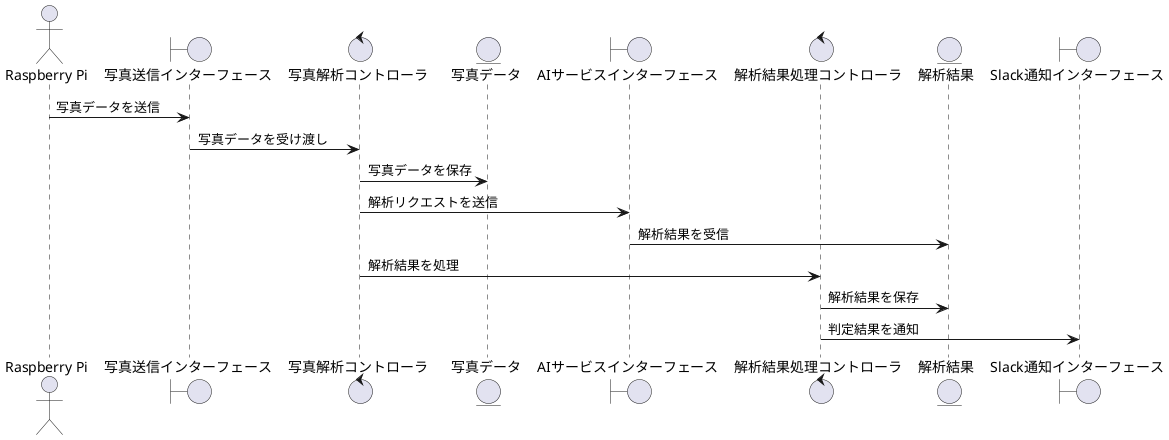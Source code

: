 @startuml
actor "Raspberry Pi" as Raspi
boundary "写真送信インターフェース" as PhotoInterface
control "写真解析コントローラ" as PhotoController
entity "写真データ" as PhotoData
boundary "AIサービスインターフェース" as AIInterface
control "解析結果処理コントローラ" as ResultController
entity "解析結果" as AnalysisResult
boundary "Slack通知インターフェース" as SlackInterface

Raspi -> PhotoInterface : 写真データを送信
PhotoInterface -> PhotoController : 写真データを受け渡し
PhotoController -> PhotoData : 写真データを保存
PhotoController -> AIInterface : 解析リクエストを送信
AIInterface -> AnalysisResult : 解析結果を受信
PhotoController -> ResultController : 解析結果を処理
ResultController -> AnalysisResult : 解析結果を保存
ResultController -> SlackInterface : 判定結果を通知
@enduml